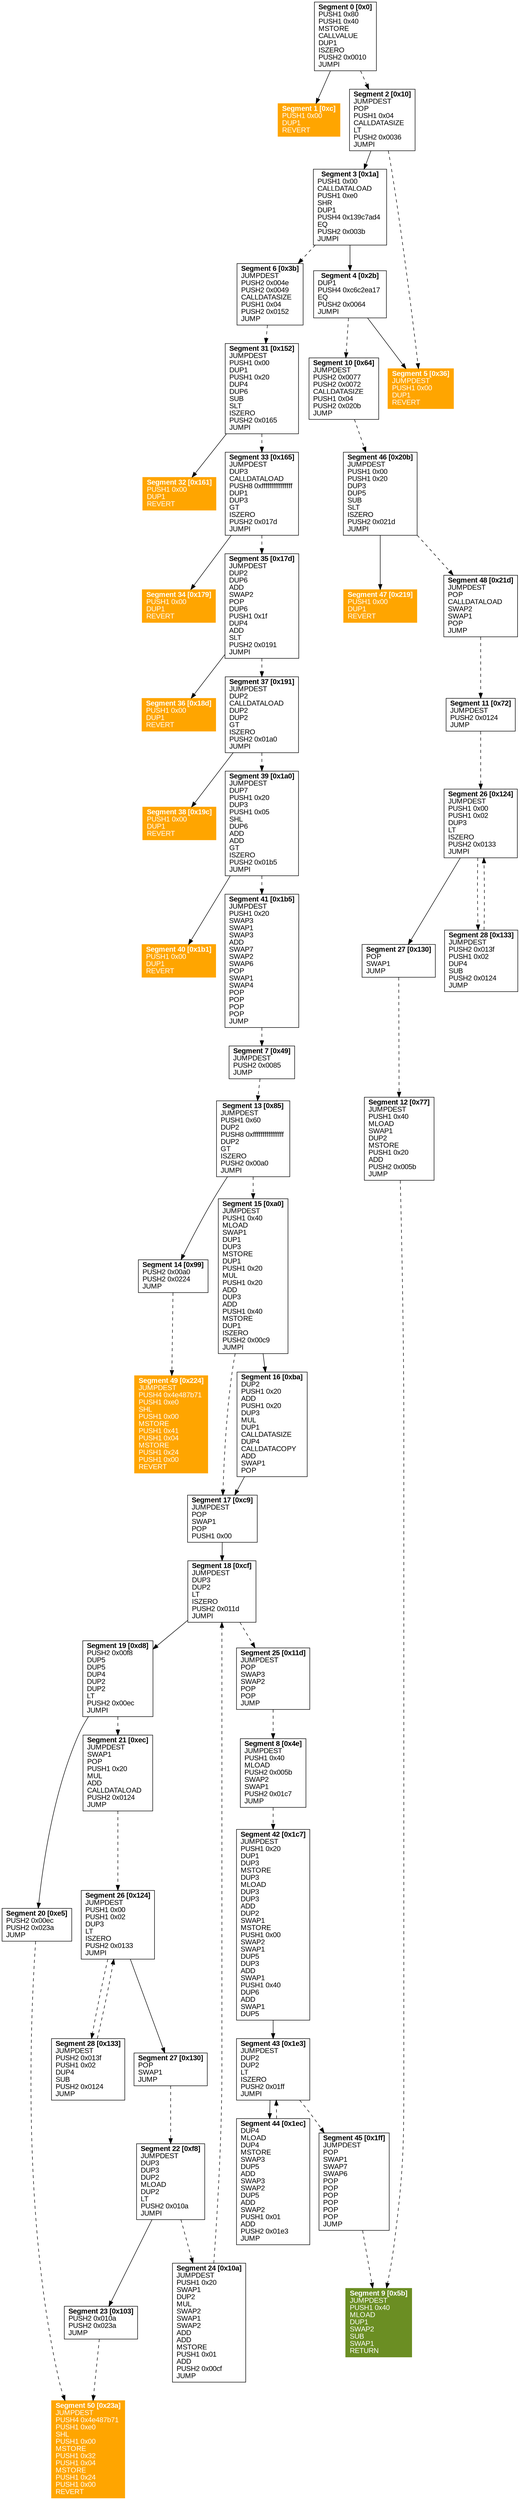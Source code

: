 digraph CFG {
 node [shape=box]
node[fontname=arial]
edge[fontname=arial]
ranking=TB
 sE [label=<
<B>Segment 0 [0x0]</B><BR ALIGN="CENTER"/>
PUSH1 0x80<BR ALIGN="LEFT"/>
PUSH1 0x40 <BR ALIGN="LEFT"/>
MSTORE <BR ALIGN="LEFT"/>
CALLVALUE <BR ALIGN="LEFT"/>
DUP1 <BR ALIGN="LEFT"/>
ISZERO <BR ALIGN="LEFT"/>
PUSH2 0x0010 <BR ALIGN="LEFT"/>
JUMPI <BR ALIGN="LEFT"/>
>]
s0E [style=filled,color=orange,fontcolor=white,label=<
<B>Segment 1 [0xc]</B><BR ALIGN="CENTER"/>
PUSH1 0x00 <BR ALIGN="LEFT"/>
DUP1 <BR ALIGN="LEFT"/>
REVERT <BR ALIGN="LEFT"/>
>]
s1E [label=<
<B>Segment 2 [0x10]</B><BR ALIGN="CENTER"/>
JUMPDEST <BR ALIGN="LEFT"/>
POP <BR ALIGN="LEFT"/>
PUSH1 0x04 <BR ALIGN="LEFT"/>
CALLDATASIZE <BR ALIGN="LEFT"/>
LT <BR ALIGN="LEFT"/>
PUSH2 0x0036 <BR ALIGN="LEFT"/>
JUMPI <BR ALIGN="LEFT"/>
>]
s10E [label=<
<B>Segment 3 [0x1a]</B><BR ALIGN="CENTER"/>
PUSH1 0x00 <BR ALIGN="LEFT"/>
CALLDATALOAD <BR ALIGN="LEFT"/>
PUSH1 0xe0 <BR ALIGN="LEFT"/>
SHR <BR ALIGN="LEFT"/>
DUP1 <BR ALIGN="LEFT"/>
PUSH4 0x139c7ad4 <BR ALIGN="LEFT"/>
EQ <BR ALIGN="LEFT"/>
PUSH2 0x003b <BR ALIGN="LEFT"/>
JUMPI <BR ALIGN="LEFT"/>
>]
s1000E [style=filled,color=orange,fontcolor=white,label=<
<B>Segment 5 [0x36]</B><BR ALIGN="CENTER"/>
JUMPDEST <BR ALIGN="LEFT"/>
PUSH1 0x00 <BR ALIGN="LEFT"/>
DUP1 <BR ALIGN="LEFT"/>
REVERT <BR ALIGN="LEFT"/>
>]
s100E [label=<
<B>Segment 4 [0x2b]</B><BR ALIGN="CENTER"/>
DUP1 <BR ALIGN="LEFT"/>
PUSH4 0xc6c2ea17 <BR ALIGN="LEFT"/>
EQ <BR ALIGN="LEFT"/>
PUSH2 0x0064 <BR ALIGN="LEFT"/>
JUMPI <BR ALIGN="LEFT"/>
>]
s101E [label=<
<B>Segment 6 [0x3b]</B><BR ALIGN="CENTER"/>
JUMPDEST <BR ALIGN="LEFT"/>
PUSH2 0x004e <BR ALIGN="LEFT"/>
PUSH2 0x0049 <BR ALIGN="LEFT"/>
CALLDATASIZE <BR ALIGN="LEFT"/>
PUSH1 0x04 <BR ALIGN="LEFT"/>
PUSH2 0x0152 <BR ALIGN="LEFT"/>
JUMP <BR ALIGN="LEFT"/>
>]
s1001E [label=<
<B>Segment 10 [0x64]</B><BR ALIGN="CENTER"/>
JUMPDEST <BR ALIGN="LEFT"/>
PUSH2 0x0077 <BR ALIGN="LEFT"/>
PUSH2 0x0072 <BR ALIGN="LEFT"/>
CALLDATASIZE <BR ALIGN="LEFT"/>
PUSH1 0x04 <BR ALIGN="LEFT"/>
PUSH2 0x020b <BR ALIGN="LEFT"/>
JUMP <BR ALIGN="LEFT"/>
>]
s1011E [label=<
<B>Segment 31 [0x152]</B><BR ALIGN="CENTER"/>
JUMPDEST <BR ALIGN="LEFT"/>
PUSH1 0x00 <BR ALIGN="LEFT"/>
DUP1 <BR ALIGN="LEFT"/>
PUSH1 0x20 <BR ALIGN="LEFT"/>
DUP4 <BR ALIGN="LEFT"/>
DUP6 <BR ALIGN="LEFT"/>
SUB <BR ALIGN="LEFT"/>
SLT <BR ALIGN="LEFT"/>
ISZERO <BR ALIGN="LEFT"/>
PUSH2 0x0165 <BR ALIGN="LEFT"/>
JUMPI <BR ALIGN="LEFT"/>
>]
s1011111111E [label=<
<B>Segment 7 [0x49]</B><BR ALIGN="CENTER"/>
JUMPDEST <BR ALIGN="LEFT"/>
PUSH2 0x0085 <BR ALIGN="LEFT"/>
JUMP <BR ALIGN="LEFT"/>
>]
s10111111111E [label=<
<B>Segment 13 [0x85]</B><BR ALIGN="CENTER"/>
JUMPDEST <BR ALIGN="LEFT"/>
PUSH1 0x60 <BR ALIGN="LEFT"/>
DUP2 <BR ALIGN="LEFT"/>
PUSH8 0xffffffffffffffff <BR ALIGN="LEFT"/>
DUP2 <BR ALIGN="LEFT"/>
GT <BR ALIGN="LEFT"/>
ISZERO <BR ALIGN="LEFT"/>
PUSH2 0x00a0 <BR ALIGN="LEFT"/>
JUMPI <BR ALIGN="LEFT"/>
>]
s10111111111100011E [label=<
<B>Segment 8 [0x4e]</B><BR ALIGN="CENTER"/>
JUMPDEST <BR ALIGN="LEFT"/>
PUSH1 0x40 <BR ALIGN="LEFT"/>
MLOAD <BR ALIGN="LEFT"/>
PUSH2 0x005b <BR ALIGN="LEFT"/>
SWAP2 <BR ALIGN="LEFT"/>
SWAP1 <BR ALIGN="LEFT"/>
PUSH2 0x01c7 <BR ALIGN="LEFT"/>
JUMP <BR ALIGN="LEFT"/>
>]
s101111111111000111E [label=<
<B>Segment 42 [0x1c7]</B><BR ALIGN="CENTER"/>
JUMPDEST <BR ALIGN="LEFT"/>
PUSH1 0x20 <BR ALIGN="LEFT"/>
DUP1 <BR ALIGN="LEFT"/>
DUP3 <BR ALIGN="LEFT"/>
MSTORE <BR ALIGN="LEFT"/>
DUP3 <BR ALIGN="LEFT"/>
MLOAD <BR ALIGN="LEFT"/>
DUP3 <BR ALIGN="LEFT"/>
DUP3 <BR ALIGN="LEFT"/>
ADD <BR ALIGN="LEFT"/>
DUP2 <BR ALIGN="LEFT"/>
SWAP1 <BR ALIGN="LEFT"/>
MSTORE <BR ALIGN="LEFT"/>
PUSH1 0x00 <BR ALIGN="LEFT"/>
SWAP2 <BR ALIGN="LEFT"/>
SWAP1 <BR ALIGN="LEFT"/>
DUP5 <BR ALIGN="LEFT"/>
DUP3 <BR ALIGN="LEFT"/>
ADD <BR ALIGN="LEFT"/>
SWAP1 <BR ALIGN="LEFT"/>
PUSH1 0x40 <BR ALIGN="LEFT"/>
DUP6 <BR ALIGN="LEFT"/>
ADD <BR ALIGN="LEFT"/>
SWAP1 <BR ALIGN="LEFT"/>
DUP5 <BR ALIGN="LEFT"/>
>]
s10011E [label=<
<B>Segment 46 [0x20b]</B><BR ALIGN="CENTER"/>
JUMPDEST <BR ALIGN="LEFT"/>
PUSH1 0x00 <BR ALIGN="LEFT"/>
PUSH1 0x20 <BR ALIGN="LEFT"/>
DUP3 <BR ALIGN="LEFT"/>
DUP5 <BR ALIGN="LEFT"/>
SUB <BR ALIGN="LEFT"/>
SLT <BR ALIGN="LEFT"/>
ISZERO <BR ALIGN="LEFT"/>
PUSH2 0x021d <BR ALIGN="LEFT"/>
JUMPI <BR ALIGN="LEFT"/>
>]
s1001111E [label=<
<B>Segment 11 [0x72]</B><BR ALIGN="CENTER"/>
JUMPDEST <BR ALIGN="LEFT"/>
PUSH2 0x0124 <BR ALIGN="LEFT"/>
JUMP <BR ALIGN="LEFT"/>
>]
s10011111E [label=<
<B>Segment 26 [0x124]</B><BR ALIGN="CENTER"/>
JUMPDEST <BR ALIGN="LEFT"/>
PUSH1 0x00 <BR ALIGN="LEFT"/>
PUSH1 0x02 <BR ALIGN="LEFT"/>
DUP3 <BR ALIGN="LEFT"/>
LT <BR ALIGN="LEFT"/>
ISZERO <BR ALIGN="LEFT"/>
PUSH2 0x0133 <BR ALIGN="LEFT"/>
JUMPI <BR ALIGN="LEFT"/>
>]
s1001111101E [label=<
<B>Segment 12 [0x77]</B><BR ALIGN="CENTER"/>
JUMPDEST <BR ALIGN="LEFT"/>
PUSH1 0x40 <BR ALIGN="LEFT"/>
MLOAD <BR ALIGN="LEFT"/>
SWAP1 <BR ALIGN="LEFT"/>
DUP2 <BR ALIGN="LEFT"/>
MSTORE <BR ALIGN="LEFT"/>
PUSH1 0x20 <BR ALIGN="LEFT"/>
ADD <BR ALIGN="LEFT"/>
PUSH2 0x005b <BR ALIGN="LEFT"/>
JUMP <BR ALIGN="LEFT"/>
>]
s10011111011E [style=filled,color=olivedrab,fontcolor=white,label=<
<B>Segment 9 [0x5b]</B><BR ALIGN="CENTER"/>
JUMPDEST <BR ALIGN="LEFT"/>
PUSH1 0x40 <BR ALIGN="LEFT"/>
MLOAD <BR ALIGN="LEFT"/>
DUP1 <BR ALIGN="LEFT"/>
SWAP2 <BR ALIGN="LEFT"/>
SUB <BR ALIGN="LEFT"/>
SWAP1 <BR ALIGN="LEFT"/>
RETURN <BR ALIGN="LEFT"/>
>]
s101111111110E [label=<
<B>Segment 14 [0x99]</B><BR ALIGN="CENTER"/>
PUSH2 0x00a0 <BR ALIGN="LEFT"/>
PUSH2 0x0224 <BR ALIGN="LEFT"/>
JUMP <BR ALIGN="LEFT"/>
>]
s101111111111E [label=<
<B>Segment 15 [0xa0]</B><BR ALIGN="CENTER"/>
JUMPDEST <BR ALIGN="LEFT"/>
PUSH1 0x40 <BR ALIGN="LEFT"/>
MLOAD <BR ALIGN="LEFT"/>
SWAP1 <BR ALIGN="LEFT"/>
DUP1 <BR ALIGN="LEFT"/>
DUP3 <BR ALIGN="LEFT"/>
MSTORE <BR ALIGN="LEFT"/>
DUP1 <BR ALIGN="LEFT"/>
PUSH1 0x20 <BR ALIGN="LEFT"/>
MUL <BR ALIGN="LEFT"/>
PUSH1 0x20 <BR ALIGN="LEFT"/>
ADD <BR ALIGN="LEFT"/>
DUP3 <BR ALIGN="LEFT"/>
ADD <BR ALIGN="LEFT"/>
PUSH1 0x40 <BR ALIGN="LEFT"/>
MSTORE <BR ALIGN="LEFT"/>
DUP1 <BR ALIGN="LEFT"/>
ISZERO <BR ALIGN="LEFT"/>
PUSH2 0x00c9 <BR ALIGN="LEFT"/>
JUMPI <BR ALIGN="LEFT"/>
>]
s1011111111101E [style=filled,color=orange,fontcolor=white,label=<
<B>Segment 49 [0x224]</B><BR ALIGN="CENTER"/>
JUMPDEST <BR ALIGN="LEFT"/>
PUSH4 0x4e487b71 <BR ALIGN="LEFT"/>
PUSH1 0xe0 <BR ALIGN="LEFT"/>
SHL <BR ALIGN="LEFT"/>
PUSH1 0x00 <BR ALIGN="LEFT"/>
MSTORE <BR ALIGN="LEFT"/>
PUSH1 0x41 <BR ALIGN="LEFT"/>
PUSH1 0x04 <BR ALIGN="LEFT"/>
MSTORE <BR ALIGN="LEFT"/>
PUSH1 0x24 <BR ALIGN="LEFT"/>
PUSH1 0x00 <BR ALIGN="LEFT"/>
REVERT <BR ALIGN="LEFT"/>
>]
s1011111111110E [label=<
<B>Segment 16 [0xba]</B><BR ALIGN="CENTER"/>
DUP2 <BR ALIGN="LEFT"/>
PUSH1 0x20 <BR ALIGN="LEFT"/>
ADD <BR ALIGN="LEFT"/>
PUSH1 0x20 <BR ALIGN="LEFT"/>
DUP3 <BR ALIGN="LEFT"/>
MUL <BR ALIGN="LEFT"/>
DUP1 <BR ALIGN="LEFT"/>
CALLDATASIZE <BR ALIGN="LEFT"/>
DUP4 <BR ALIGN="LEFT"/>
CALLDATACOPY <BR ALIGN="LEFT"/>
ADD <BR ALIGN="LEFT"/>
SWAP1 <BR ALIGN="LEFT"/>
POP <BR ALIGN="LEFT"/>
>]
s10111111111100E [label=<
<B>Segment 17 [0xc9]</B><BR ALIGN="CENTER"/>
JUMPDEST <BR ALIGN="LEFT"/>
POP <BR ALIGN="LEFT"/>
SWAP1 <BR ALIGN="LEFT"/>
POP <BR ALIGN="LEFT"/>
PUSH1 0x00 <BR ALIGN="LEFT"/>
>]
s101111111111000E [label=<
<B>Segment 18 [0xcf]</B><BR ALIGN="CENTER"/>
JUMPDEST <BR ALIGN="LEFT"/>
DUP3 <BR ALIGN="LEFT"/>
DUP2 <BR ALIGN="LEFT"/>
LT <BR ALIGN="LEFT"/>
ISZERO <BR ALIGN="LEFT"/>
PUSH2 0x011d <BR ALIGN="LEFT"/>
JUMPI <BR ALIGN="LEFT"/>
>]
s1011111111110000E [label=<
<B>Segment 19 [0xd8]</B><BR ALIGN="CENTER"/>
PUSH2 0x00f8 <BR ALIGN="LEFT"/>
DUP5 <BR ALIGN="LEFT"/>
DUP5 <BR ALIGN="LEFT"/>
DUP4 <BR ALIGN="LEFT"/>
DUP2 <BR ALIGN="LEFT"/>
DUP2 <BR ALIGN="LEFT"/>
LT <BR ALIGN="LEFT"/>
PUSH2 0x00ec <BR ALIGN="LEFT"/>
JUMPI <BR ALIGN="LEFT"/>
>]
s1011111111110001E [label=<
<B>Segment 25 [0x11d]</B><BR ALIGN="CENTER"/>
JUMPDEST <BR ALIGN="LEFT"/>
POP <BR ALIGN="LEFT"/>
SWAP3 <BR ALIGN="LEFT"/>
SWAP2 <BR ALIGN="LEFT"/>
POP <BR ALIGN="LEFT"/>
POP <BR ALIGN="LEFT"/>
JUMP <BR ALIGN="LEFT"/>
>]
s10111111111100000E [label=<
<B>Segment 20 [0xe5]</B><BR ALIGN="CENTER"/>
PUSH2 0x00ec <BR ALIGN="LEFT"/>
PUSH2 0x023a <BR ALIGN="LEFT"/>
JUMP <BR ALIGN="LEFT"/>
>]
s10111111111100001E [label=<
<B>Segment 21 [0xec]</B><BR ALIGN="CENTER"/>
JUMPDEST <BR ALIGN="LEFT"/>
SWAP1 <BR ALIGN="LEFT"/>
POP <BR ALIGN="LEFT"/>
PUSH1 0x20 <BR ALIGN="LEFT"/>
MUL <BR ALIGN="LEFT"/>
ADD <BR ALIGN="LEFT"/>
CALLDATALOAD <BR ALIGN="LEFT"/>
PUSH2 0x0124 <BR ALIGN="LEFT"/>
JUMP <BR ALIGN="LEFT"/>
>]
s101111111111000001E [style=filled,color=orange,fontcolor=white,label=<
<B>Segment 50 [0x23a]</B><BR ALIGN="CENTER"/>
JUMPDEST <BR ALIGN="LEFT"/>
PUSH4 0x4e487b71 <BR ALIGN="LEFT"/>
PUSH1 0xe0 <BR ALIGN="LEFT"/>
SHL <BR ALIGN="LEFT"/>
PUSH1 0x00 <BR ALIGN="LEFT"/>
MSTORE <BR ALIGN="LEFT"/>
PUSH1 0x32 <BR ALIGN="LEFT"/>
PUSH1 0x04 <BR ALIGN="LEFT"/>
MSTORE <BR ALIGN="LEFT"/>
PUSH1 0x24 <BR ALIGN="LEFT"/>
PUSH1 0x00 <BR ALIGN="LEFT"/>
REVERT <BR ALIGN="LEFT"/>
>]
s101111111111000011E [label=<
<B>Segment 26 [0x124]</B><BR ALIGN="CENTER"/>
JUMPDEST <BR ALIGN="LEFT"/>
PUSH1 0x00 <BR ALIGN="LEFT"/>
PUSH1 0x02 <BR ALIGN="LEFT"/>
DUP3 <BR ALIGN="LEFT"/>
LT <BR ALIGN="LEFT"/>
ISZERO <BR ALIGN="LEFT"/>
PUSH2 0x0133 <BR ALIGN="LEFT"/>
JUMPI <BR ALIGN="LEFT"/>
>]
s10111111111100001101E [label=<
<B>Segment 22 [0xf8]</B><BR ALIGN="CENTER"/>
JUMPDEST <BR ALIGN="LEFT"/>
DUP3 <BR ALIGN="LEFT"/>
DUP3 <BR ALIGN="LEFT"/>
DUP2 <BR ALIGN="LEFT"/>
MLOAD <BR ALIGN="LEFT"/>
DUP2 <BR ALIGN="LEFT"/>
LT <BR ALIGN="LEFT"/>
PUSH2 0x010a <BR ALIGN="LEFT"/>
JUMPI <BR ALIGN="LEFT"/>
>]
s101111111111000011010E [label=<
<B>Segment 23 [0x103]</B><BR ALIGN="CENTER"/>
PUSH2 0x010a <BR ALIGN="LEFT"/>
PUSH2 0x023a <BR ALIGN="LEFT"/>
JUMP <BR ALIGN="LEFT"/>
>]
s101111111111000011011E [label=<
<B>Segment 24 [0x10a]</B><BR ALIGN="CENTER"/>
JUMPDEST <BR ALIGN="LEFT"/>
PUSH1 0x20 <BR ALIGN="LEFT"/>
SWAP1 <BR ALIGN="LEFT"/>
DUP2 <BR ALIGN="LEFT"/>
MUL <BR ALIGN="LEFT"/>
SWAP2 <BR ALIGN="LEFT"/>
SWAP1 <BR ALIGN="LEFT"/>
SWAP2 <BR ALIGN="LEFT"/>
ADD <BR ALIGN="LEFT"/>
ADD <BR ALIGN="LEFT"/>
MSTORE <BR ALIGN="LEFT"/>
PUSH1 0x01 <BR ALIGN="LEFT"/>
ADD <BR ALIGN="LEFT"/>
PUSH2 0x00cf <BR ALIGN="LEFT"/>
JUMP <BR ALIGN="LEFT"/>
>]
s100111110E [label=<
<B>Segment 27 [0x130]</B><BR ALIGN="CENTER"/>
POP <BR ALIGN="LEFT"/>
SWAP1 <BR ALIGN="LEFT"/>
JUMP <BR ALIGN="LEFT"/>
>]
s100111111E [label=<
<B>Segment 28 [0x133]</B><BR ALIGN="CENTER"/>
JUMPDEST <BR ALIGN="LEFT"/>
PUSH2 0x013f <BR ALIGN="LEFT"/>
PUSH1 0x02 <BR ALIGN="LEFT"/>
DUP4 <BR ALIGN="LEFT"/>
SUB <BR ALIGN="LEFT"/>
PUSH2 0x0124 <BR ALIGN="LEFT"/>
JUMP <BR ALIGN="LEFT"/>
>]
s1011111111110000110E [label=<
<B>Segment 27 [0x130]</B><BR ALIGN="CENTER"/>
POP <BR ALIGN="LEFT"/>
SWAP1 <BR ALIGN="LEFT"/>
JUMP <BR ALIGN="LEFT"/>
>]
s1011111111110000111E [label=<
<B>Segment 28 [0x133]</B><BR ALIGN="CENTER"/>
JUMPDEST <BR ALIGN="LEFT"/>
PUSH2 0x013f <BR ALIGN="LEFT"/>
PUSH1 0x02 <BR ALIGN="LEFT"/>
DUP4 <BR ALIGN="LEFT"/>
SUB <BR ALIGN="LEFT"/>
PUSH2 0x0124 <BR ALIGN="LEFT"/>
JUMP <BR ALIGN="LEFT"/>
>]
s10110E [style=filled,color=orange,fontcolor=white,label=<
<B>Segment 32 [0x161]</B><BR ALIGN="CENTER"/>
PUSH1 0x00 <BR ALIGN="LEFT"/>
DUP1 <BR ALIGN="LEFT"/>
REVERT <BR ALIGN="LEFT"/>
>]
s10111E [label=<
<B>Segment 33 [0x165]</B><BR ALIGN="CENTER"/>
JUMPDEST <BR ALIGN="LEFT"/>
DUP3 <BR ALIGN="LEFT"/>
CALLDATALOAD <BR ALIGN="LEFT"/>
PUSH8 0xffffffffffffffff <BR ALIGN="LEFT"/>
DUP1 <BR ALIGN="LEFT"/>
DUP3 <BR ALIGN="LEFT"/>
GT <BR ALIGN="LEFT"/>
ISZERO <BR ALIGN="LEFT"/>
PUSH2 0x017d <BR ALIGN="LEFT"/>
JUMPI <BR ALIGN="LEFT"/>
>]
s101110E [style=filled,color=orange,fontcolor=white,label=<
<B>Segment 34 [0x179]</B><BR ALIGN="CENTER"/>
PUSH1 0x00 <BR ALIGN="LEFT"/>
DUP1 <BR ALIGN="LEFT"/>
REVERT <BR ALIGN="LEFT"/>
>]
s101111E [label=<
<B>Segment 35 [0x17d]</B><BR ALIGN="CENTER"/>
JUMPDEST <BR ALIGN="LEFT"/>
DUP2 <BR ALIGN="LEFT"/>
DUP6 <BR ALIGN="LEFT"/>
ADD <BR ALIGN="LEFT"/>
SWAP2 <BR ALIGN="LEFT"/>
POP <BR ALIGN="LEFT"/>
DUP6 <BR ALIGN="LEFT"/>
PUSH1 0x1f <BR ALIGN="LEFT"/>
DUP4 <BR ALIGN="LEFT"/>
ADD <BR ALIGN="LEFT"/>
SLT <BR ALIGN="LEFT"/>
PUSH2 0x0191 <BR ALIGN="LEFT"/>
JUMPI <BR ALIGN="LEFT"/>
>]
s1011110E [style=filled,color=orange,fontcolor=white,label=<
<B>Segment 36 [0x18d]</B><BR ALIGN="CENTER"/>
PUSH1 0x00 <BR ALIGN="LEFT"/>
DUP1 <BR ALIGN="LEFT"/>
REVERT <BR ALIGN="LEFT"/>
>]
s1011111E [label=<
<B>Segment 37 [0x191]</B><BR ALIGN="CENTER"/>
JUMPDEST <BR ALIGN="LEFT"/>
DUP2 <BR ALIGN="LEFT"/>
CALLDATALOAD <BR ALIGN="LEFT"/>
DUP2 <BR ALIGN="LEFT"/>
DUP2 <BR ALIGN="LEFT"/>
GT <BR ALIGN="LEFT"/>
ISZERO <BR ALIGN="LEFT"/>
PUSH2 0x01a0 <BR ALIGN="LEFT"/>
JUMPI <BR ALIGN="LEFT"/>
>]
s10111110E [style=filled,color=orange,fontcolor=white,label=<
<B>Segment 38 [0x19c]</B><BR ALIGN="CENTER"/>
PUSH1 0x00 <BR ALIGN="LEFT"/>
DUP1 <BR ALIGN="LEFT"/>
REVERT <BR ALIGN="LEFT"/>
>]
s10111111E [label=<
<B>Segment 39 [0x1a0]</B><BR ALIGN="CENTER"/>
JUMPDEST <BR ALIGN="LEFT"/>
DUP7 <BR ALIGN="LEFT"/>
PUSH1 0x20 <BR ALIGN="LEFT"/>
DUP3 <BR ALIGN="LEFT"/>
PUSH1 0x05 <BR ALIGN="LEFT"/>
SHL <BR ALIGN="LEFT"/>
DUP6 <BR ALIGN="LEFT"/>
ADD <BR ALIGN="LEFT"/>
ADD <BR ALIGN="LEFT"/>
GT <BR ALIGN="LEFT"/>
ISZERO <BR ALIGN="LEFT"/>
PUSH2 0x01b5 <BR ALIGN="LEFT"/>
JUMPI <BR ALIGN="LEFT"/>
>]
s101111110E [style=filled,color=orange,fontcolor=white,label=<
<B>Segment 40 [0x1b1]</B><BR ALIGN="CENTER"/>
PUSH1 0x00 <BR ALIGN="LEFT"/>
DUP1 <BR ALIGN="LEFT"/>
REVERT <BR ALIGN="LEFT"/>
>]
s101111111E [label=<
<B>Segment 41 [0x1b5]</B><BR ALIGN="CENTER"/>
JUMPDEST <BR ALIGN="LEFT"/>
PUSH1 0x20 <BR ALIGN="LEFT"/>
SWAP3 <BR ALIGN="LEFT"/>
SWAP1 <BR ALIGN="LEFT"/>
SWAP3 <BR ALIGN="LEFT"/>
ADD <BR ALIGN="LEFT"/>
SWAP7 <BR ALIGN="LEFT"/>
SWAP2 <BR ALIGN="LEFT"/>
SWAP6 <BR ALIGN="LEFT"/>
POP <BR ALIGN="LEFT"/>
SWAP1 <BR ALIGN="LEFT"/>
SWAP4 <BR ALIGN="LEFT"/>
POP <BR ALIGN="LEFT"/>
POP <BR ALIGN="LEFT"/>
POP <BR ALIGN="LEFT"/>
POP <BR ALIGN="LEFT"/>
JUMP <BR ALIGN="LEFT"/>
>]
s1011111111110001110E [label=<
<B>Segment 43 [0x1e3]</B><BR ALIGN="CENTER"/>
JUMPDEST <BR ALIGN="LEFT"/>
DUP2 <BR ALIGN="LEFT"/>
DUP2 <BR ALIGN="LEFT"/>
LT <BR ALIGN="LEFT"/>
ISZERO <BR ALIGN="LEFT"/>
PUSH2 0x01ff <BR ALIGN="LEFT"/>
JUMPI <BR ALIGN="LEFT"/>
>]
s10111111111100011100E [label=<
<B>Segment 44 [0x1ec]</B><BR ALIGN="CENTER"/>
DUP4 <BR ALIGN="LEFT"/>
MLOAD <BR ALIGN="LEFT"/>
DUP4 <BR ALIGN="LEFT"/>
MSTORE <BR ALIGN="LEFT"/>
SWAP3 <BR ALIGN="LEFT"/>
DUP5 <BR ALIGN="LEFT"/>
ADD <BR ALIGN="LEFT"/>
SWAP3 <BR ALIGN="LEFT"/>
SWAP2 <BR ALIGN="LEFT"/>
DUP5 <BR ALIGN="LEFT"/>
ADD <BR ALIGN="LEFT"/>
SWAP2 <BR ALIGN="LEFT"/>
PUSH1 0x01 <BR ALIGN="LEFT"/>
ADD <BR ALIGN="LEFT"/>
PUSH2 0x01e3 <BR ALIGN="LEFT"/>
JUMP <BR ALIGN="LEFT"/>
>]
s10111111111100011101E [label=<
<B>Segment 45 [0x1ff]</B><BR ALIGN="CENTER"/>
JUMPDEST <BR ALIGN="LEFT"/>
POP <BR ALIGN="LEFT"/>
SWAP1 <BR ALIGN="LEFT"/>
SWAP7 <BR ALIGN="LEFT"/>
SWAP6 <BR ALIGN="LEFT"/>
POP <BR ALIGN="LEFT"/>
POP <BR ALIGN="LEFT"/>
POP <BR ALIGN="LEFT"/>
POP <BR ALIGN="LEFT"/>
POP <BR ALIGN="LEFT"/>
POP <BR ALIGN="LEFT"/>
JUMP <BR ALIGN="LEFT"/>
>]
s100110E [style=filled,color=orange,fontcolor=white,label=<
<B>Segment 47 [0x219]</B><BR ALIGN="CENTER"/>
PUSH1 0x00 <BR ALIGN="LEFT"/>
DUP1 <BR ALIGN="LEFT"/>
REVERT <BR ALIGN="LEFT"/>
>]
s100111E [label=<
<B>Segment 48 [0x21d]</B><BR ALIGN="CENTER"/>
JUMPDEST <BR ALIGN="LEFT"/>
POP <BR ALIGN="LEFT"/>
CALLDATALOAD <BR ALIGN="LEFT"/>
SWAP2 <BR ALIGN="LEFT"/>
SWAP1 <BR ALIGN="LEFT"/>
POP <BR ALIGN="LEFT"/>
JUMP <BR ALIGN="LEFT"/>
>]
sE -> s0E [tooltip="Next"]
sE -> s1E [tooltip="Jump",style=dashed]
s1E -> s10E [tooltip="Next"]
s1E -> s1000E [tooltip="Jump",style=dashed]
s10E -> s100E [tooltip="Next"]
s10E -> s101E [tooltip="Jump",style=dashed]
s100E -> s1000E [tooltip="Next"]
s100E -> s1001E [tooltip="Jump",style=dashed]
s101E -> s1011E [tooltip="Jump",style=dashed]
s1011111111E -> s10111111111E [tooltip="Jump",style=dashed]
s10111111111100011E -> s101111111111000111E [tooltip="Jump",style=dashed]
s1001E -> s10011E [tooltip="Jump",style=dashed]
s1001111E -> s10011111E [tooltip="Jump",style=dashed]
s1001111101E -> s10011111011E [tooltip="Jump",style=dashed]
s10111111111E -> s101111111110E [tooltip="Next"]
s10111111111E -> s101111111111E [tooltip="Jump",style=dashed]
s101111111110E -> s1011111111101E [tooltip="Jump",style=dashed]
s101111111111E -> s1011111111110E [tooltip="Next"]
s101111111111E -> s10111111111100E [tooltip="Jump",style=dashed]
s1011111111110E -> s10111111111100E [tooltip="Next"]
s10111111111100E -> s101111111111000E [tooltip="Next"]
s101111111111000E -> s1011111111110000E [tooltip="Next"]
s101111111111000E -> s1011111111110001E [tooltip="Jump",style=dashed]
s1011111111110000E -> s10111111111100000E [tooltip="Next"]
s1011111111110000E -> s10111111111100001E [tooltip="Jump",style=dashed]
s10111111111100000E -> s101111111111000001E [tooltip="Jump",style=dashed]
s10111111111100001E -> s101111111111000011E [tooltip="Jump",style=dashed]
s10111111111100001101E -> s101111111111000011010E [tooltip="Next"]
s10111111111100001101E -> s101111111111000011011E [tooltip="Jump",style=dashed]
s101111111111000011010E -> s101111111111000001E [tooltip="Jump",style=dashed]
s101111111111000011011E -> s101111111111000E [tooltip="Jump",style=dashed]
s1011111111110001E -> s10111111111100011E [tooltip="Jump",style=dashed]
s10011111E -> s100111110E [tooltip="Next"]
s10011111E -> s100111111E [tooltip="Jump",style=dashed]
s101111111111000011E -> s1011111111110000110E [tooltip="Next"]
s101111111111000011E -> s1011111111110000111E [tooltip="Jump",style=dashed]
s100111110E -> s1001111101E [tooltip="Jump",style=dashed]
s1011111111110000110E -> s10111111111100001101E [tooltip="Jump",style=dashed]
s100111111E -> s10011111E [tooltip="Jump",style=dashed]
s1011111111110000111E -> s101111111111000011E [tooltip="Jump",style=dashed]
s1011E -> s10110E [tooltip="Next"]
s1011E -> s10111E [tooltip="Jump",style=dashed]
s10111E -> s101110E [tooltip="Next"]
s10111E -> s101111E [tooltip="Jump",style=dashed]
s101111E -> s1011110E [tooltip="Next"]
s101111E -> s1011111E [tooltip="Jump",style=dashed]
s1011111E -> s10111110E [tooltip="Next"]
s1011111E -> s10111111E [tooltip="Jump",style=dashed]
s10111111E -> s101111110E [tooltip="Next"]
s10111111E -> s101111111E [tooltip="Jump",style=dashed]
s101111111E -> s1011111111E [tooltip="Jump",style=dashed]
s101111111111000111E -> s1011111111110001110E [tooltip="Next"]
s1011111111110001110E -> s10111111111100011100E [tooltip="Next"]
s1011111111110001110E -> s10111111111100011101E [tooltip="Jump",style=dashed]
s10111111111100011100E -> s1011111111110001110E [tooltip="Jump",style=dashed]
s10111111111100011101E -> s10011111011E [tooltip="Jump",style=dashed]
s10011E -> s100110E [tooltip="Next"]
s10011E -> s100111E [tooltip="Jump",style=dashed]
s100111E -> s1001111E [tooltip="Jump",style=dashed]
}
